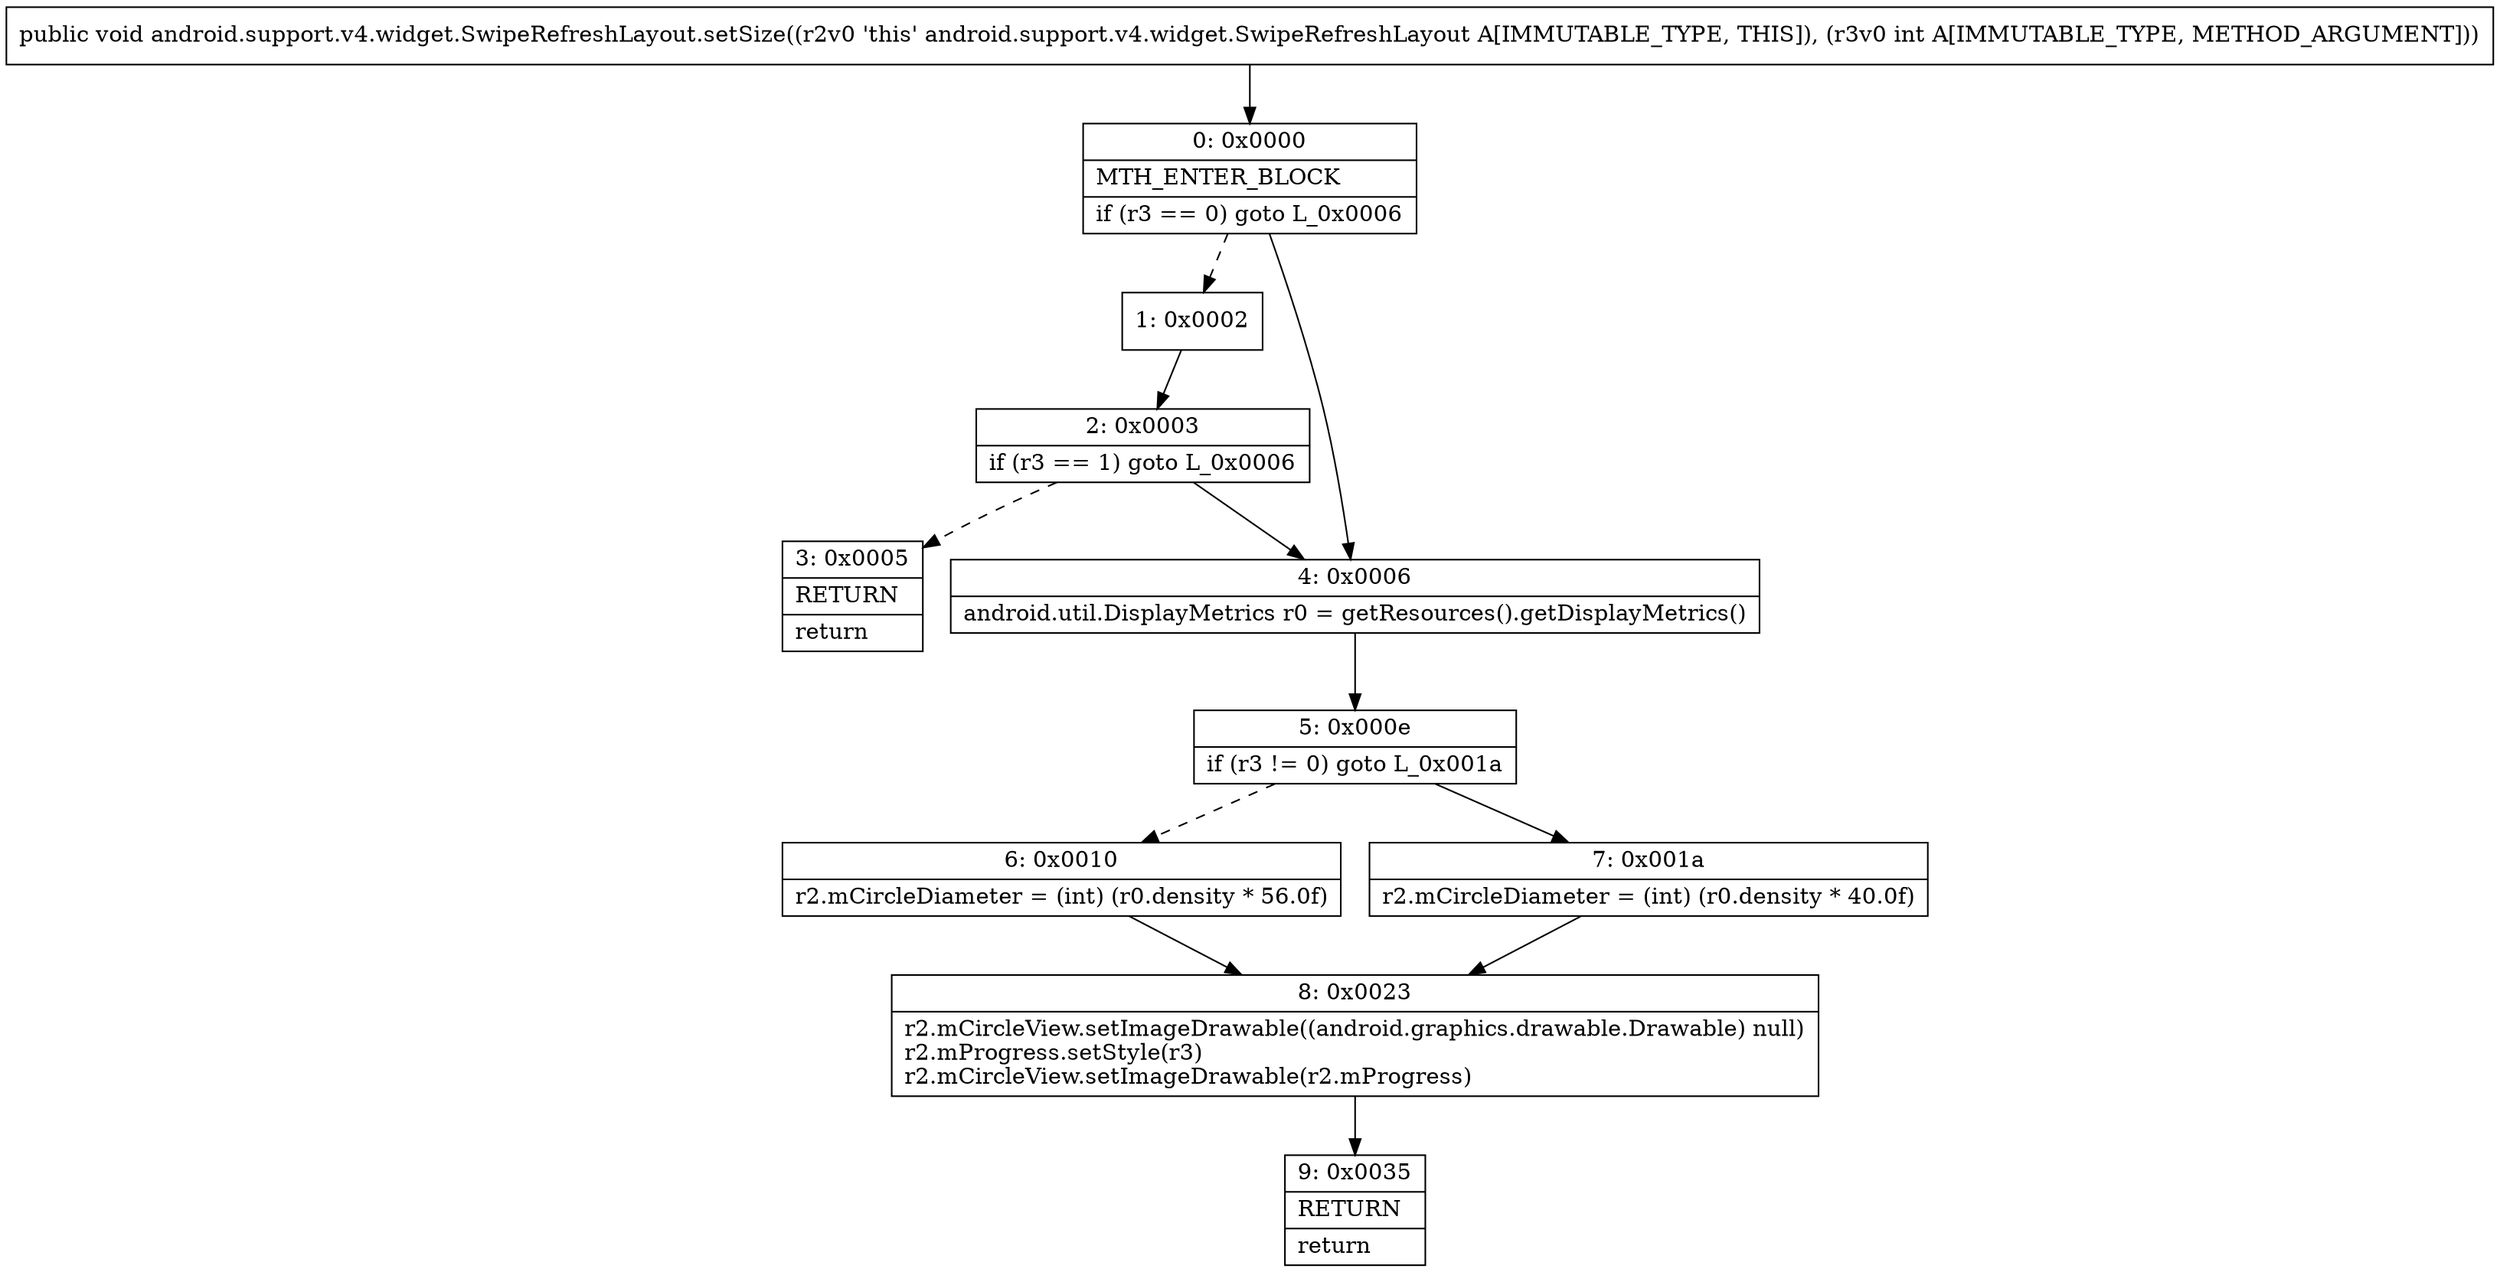 digraph "CFG forandroid.support.v4.widget.SwipeRefreshLayout.setSize(I)V" {
Node_0 [shape=record,label="{0\:\ 0x0000|MTH_ENTER_BLOCK\l|if (r3 == 0) goto L_0x0006\l}"];
Node_1 [shape=record,label="{1\:\ 0x0002}"];
Node_2 [shape=record,label="{2\:\ 0x0003|if (r3 == 1) goto L_0x0006\l}"];
Node_3 [shape=record,label="{3\:\ 0x0005|RETURN\l|return\l}"];
Node_4 [shape=record,label="{4\:\ 0x0006|android.util.DisplayMetrics r0 = getResources().getDisplayMetrics()\l}"];
Node_5 [shape=record,label="{5\:\ 0x000e|if (r3 != 0) goto L_0x001a\l}"];
Node_6 [shape=record,label="{6\:\ 0x0010|r2.mCircleDiameter = (int) (r0.density * 56.0f)\l}"];
Node_7 [shape=record,label="{7\:\ 0x001a|r2.mCircleDiameter = (int) (r0.density * 40.0f)\l}"];
Node_8 [shape=record,label="{8\:\ 0x0023|r2.mCircleView.setImageDrawable((android.graphics.drawable.Drawable) null)\lr2.mProgress.setStyle(r3)\lr2.mCircleView.setImageDrawable(r2.mProgress)\l}"];
Node_9 [shape=record,label="{9\:\ 0x0035|RETURN\l|return\l}"];
MethodNode[shape=record,label="{public void android.support.v4.widget.SwipeRefreshLayout.setSize((r2v0 'this' android.support.v4.widget.SwipeRefreshLayout A[IMMUTABLE_TYPE, THIS]), (r3v0 int A[IMMUTABLE_TYPE, METHOD_ARGUMENT])) }"];
MethodNode -> Node_0;
Node_0 -> Node_1[style=dashed];
Node_0 -> Node_4;
Node_1 -> Node_2;
Node_2 -> Node_3[style=dashed];
Node_2 -> Node_4;
Node_4 -> Node_5;
Node_5 -> Node_6[style=dashed];
Node_5 -> Node_7;
Node_6 -> Node_8;
Node_7 -> Node_8;
Node_8 -> Node_9;
}

